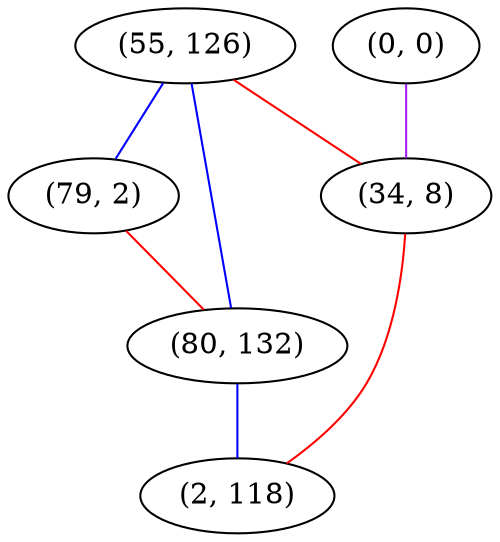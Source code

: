 graph "" {
"(55, 126)";
"(0, 0)";
"(79, 2)";
"(80, 132)";
"(34, 8)";
"(2, 118)";
"(55, 126)" -- "(34, 8)"  [color=red, key=0, weight=1];
"(55, 126)" -- "(79, 2)"  [color=blue, key=0, weight=3];
"(55, 126)" -- "(80, 132)"  [color=blue, key=0, weight=3];
"(0, 0)" -- "(34, 8)"  [color=purple, key=0, weight=4];
"(79, 2)" -- "(80, 132)"  [color=red, key=0, weight=1];
"(80, 132)" -- "(2, 118)"  [color=blue, key=0, weight=3];
"(34, 8)" -- "(2, 118)"  [color=red, key=0, weight=1];
}
